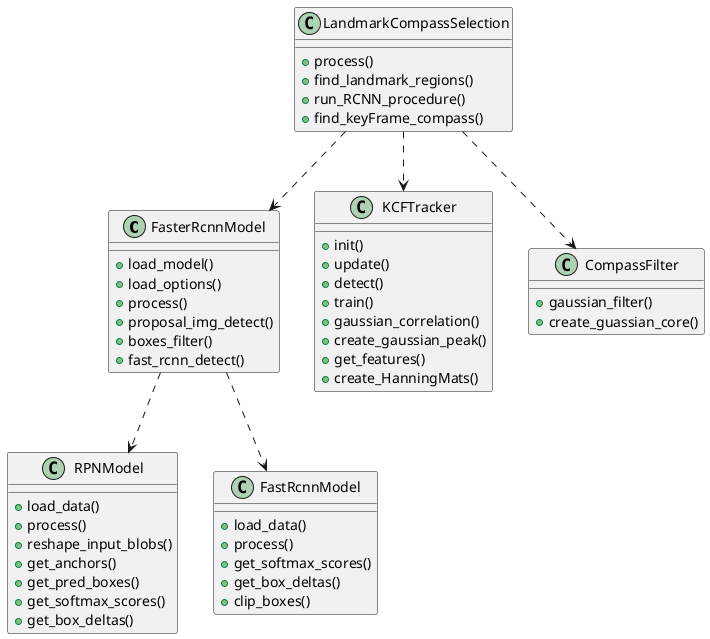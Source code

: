 @startuml



FasterRcnnModel ..> RPNModel
FasterRcnnModel ..> FastRcnnModel
LandmarkCompassSelection ..> FasterRcnnModel
LandmarkCompassSelection ..> KCFTracker
LandmarkCompassSelection ..> CompassFilter


class LandmarkCompassSelection {
+process()
+find_landmark_regions()
+run_RCNN_procedure()
+find_keyFrame_compass()
}

class CompassFilter{
+gaussian_filter()
+create_guassian_core()
}

class FasterRcnnModel{
+load_model()
+load_options()
+process()
+proposal_img_detect()
+boxes_filter()
+fast_rcnn_detect()
}

class RPNModel{
+load_data()
+process()
+reshape_input_blobs()
+get_anchors()
+get_pred_boxes()
+get_softmax_scores()
+get_box_deltas()
}

class FastRcnnModel{
+load_data()
+process()
+get_softmax_scores()
+get_box_deltas()
+clip_boxes()
}

class KCFTracker{
+init()
+update()
+detect()
+train()
+gaussian_correlation()
+create_gaussian_peak()
+get_features()
+create_HanningMats()
}

@enduml